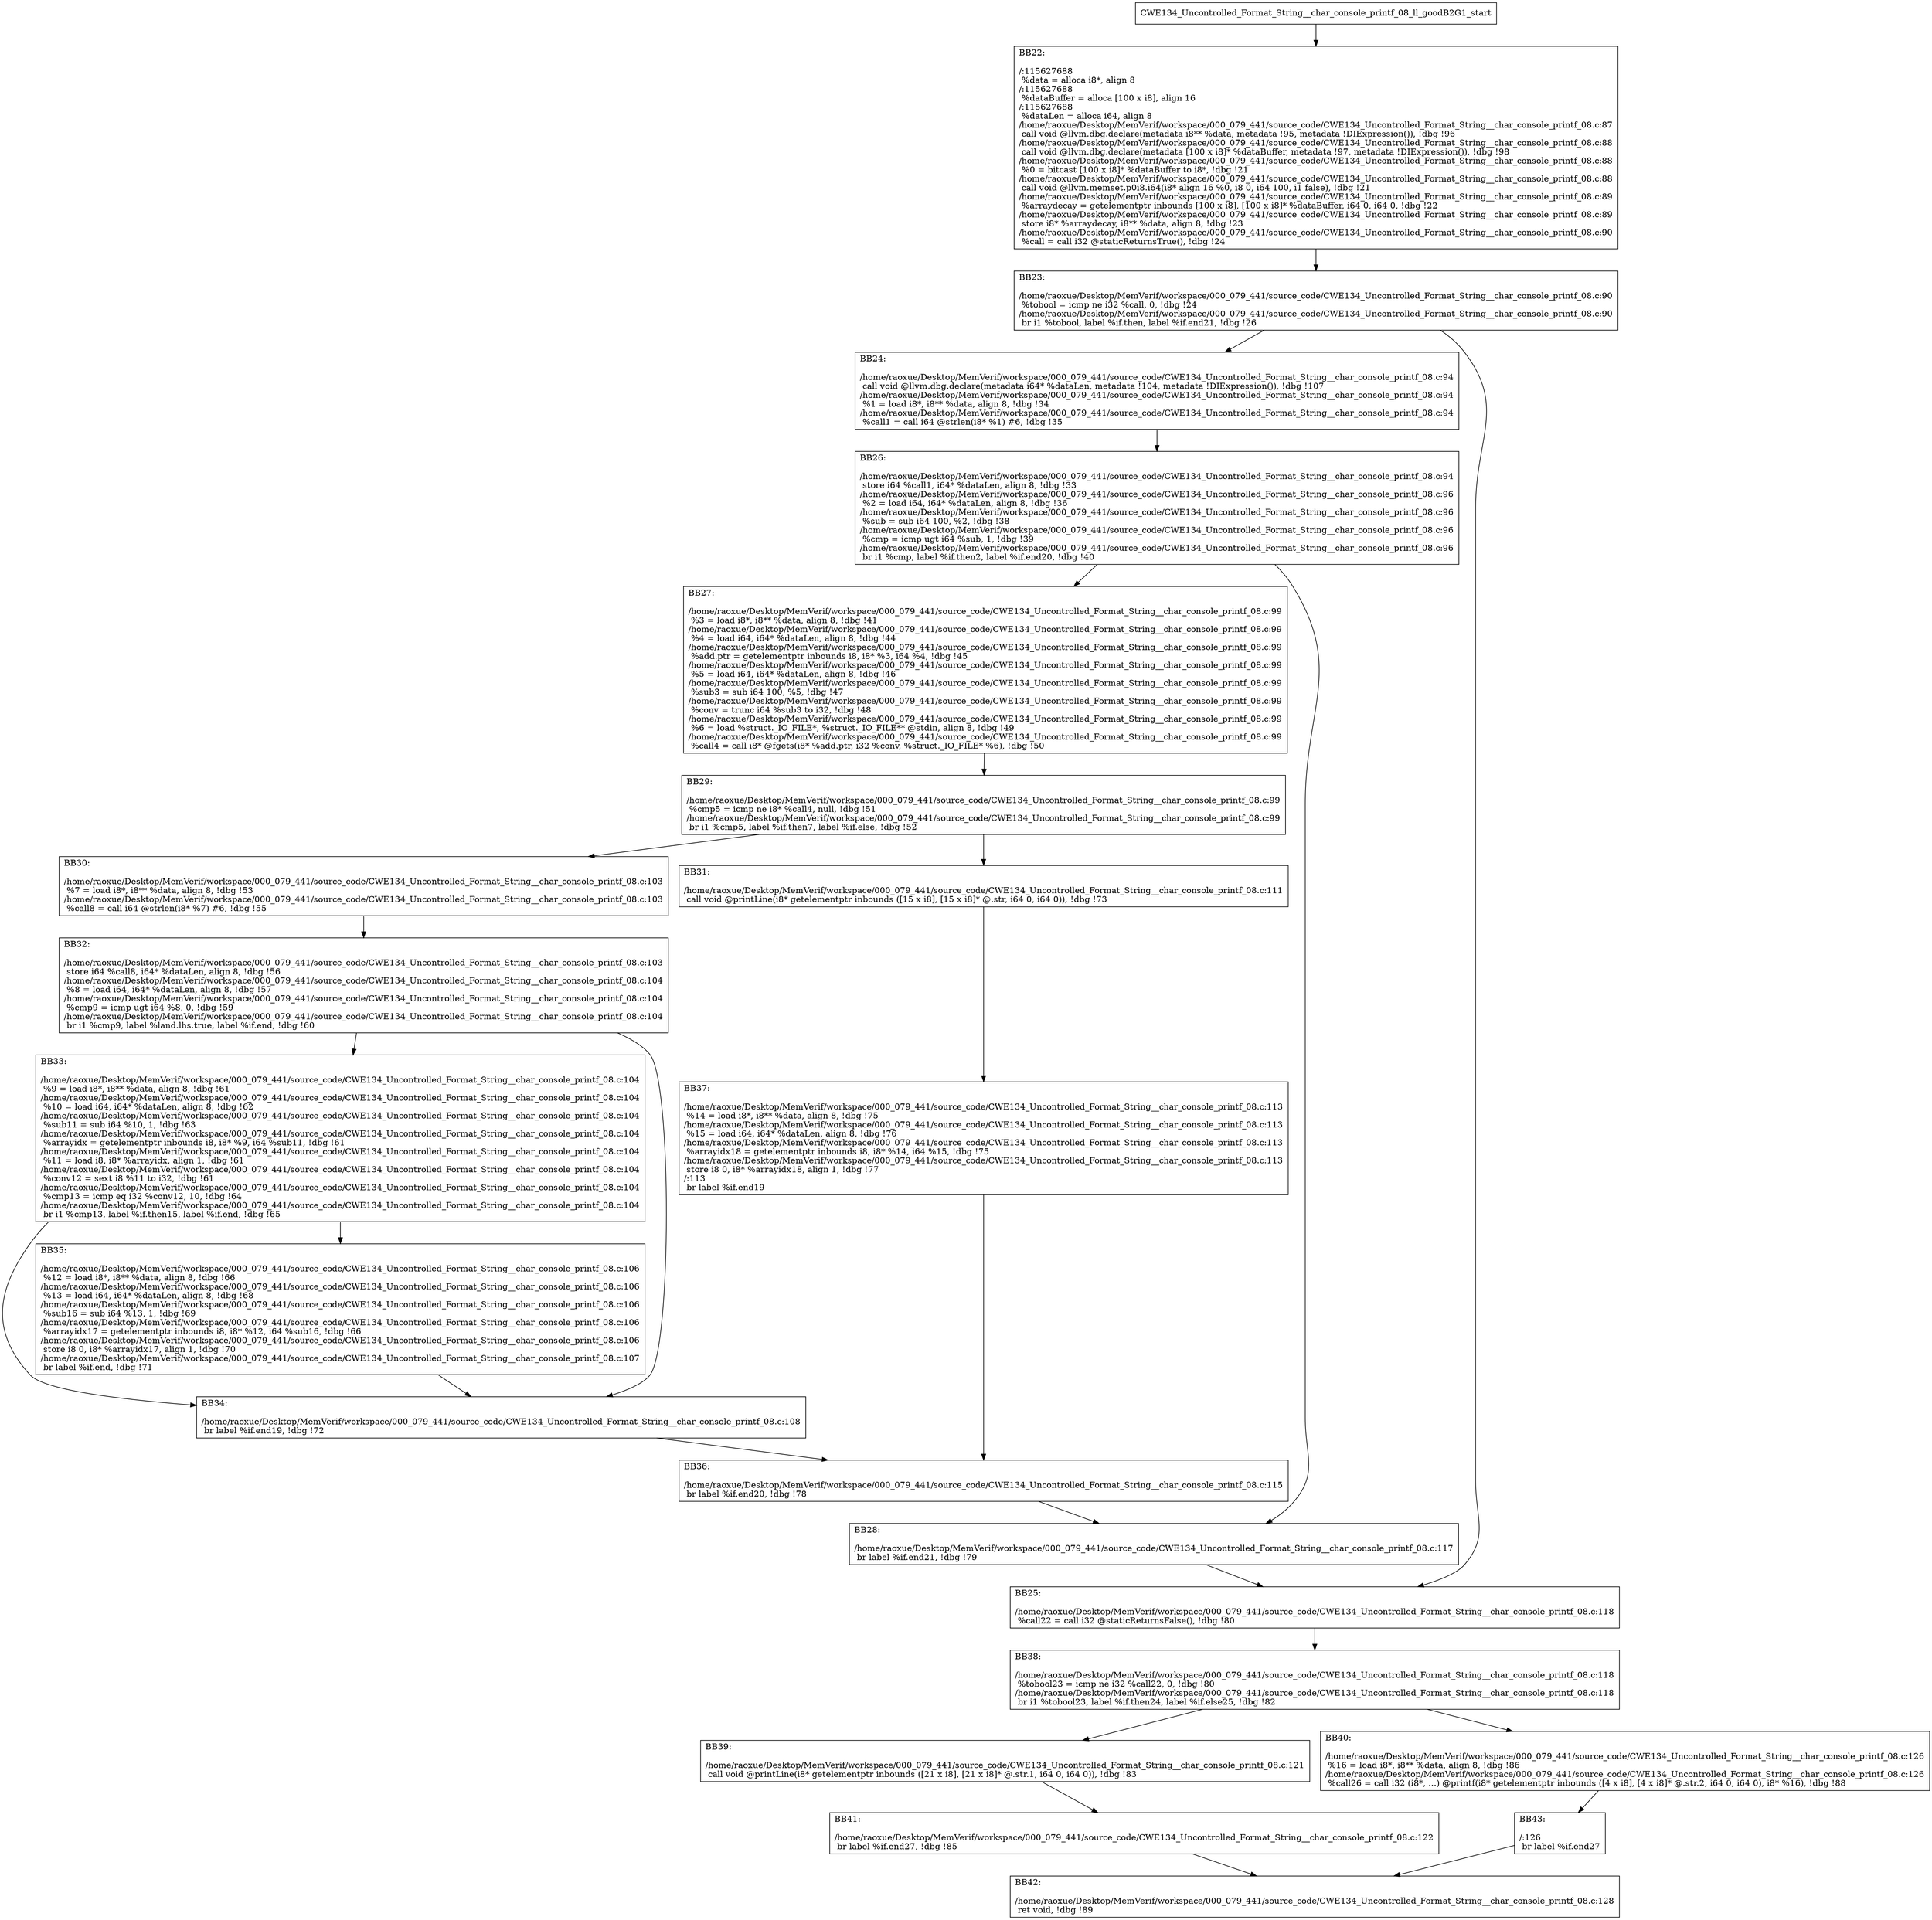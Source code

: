 digraph "CFG for'CWE134_Uncontrolled_Format_String__char_console_printf_08_ll_goodB2G1' function" {
	BBCWE134_Uncontrolled_Format_String__char_console_printf_08_ll_goodB2G1_start[shape=record,label="{CWE134_Uncontrolled_Format_String__char_console_printf_08_ll_goodB2G1_start}"];
	BBCWE134_Uncontrolled_Format_String__char_console_printf_08_ll_goodB2G1_start-> CWE134_Uncontrolled_Format_String__char_console_printf_08_ll_goodB2G1BB22;
	CWE134_Uncontrolled_Format_String__char_console_printf_08_ll_goodB2G1BB22 [shape=record, label="{BB22:\l\l/:115627688\l
  %data = alloca i8*, align 8\l
/:115627688\l
  %dataBuffer = alloca [100 x i8], align 16\l
/:115627688\l
  %dataLen = alloca i64, align 8\l
/home/raoxue/Desktop/MemVerif/workspace/000_079_441/source_code/CWE134_Uncontrolled_Format_String__char_console_printf_08.c:87\l
  call void @llvm.dbg.declare(metadata i8** %data, metadata !95, metadata !DIExpression()), !dbg !96\l
/home/raoxue/Desktop/MemVerif/workspace/000_079_441/source_code/CWE134_Uncontrolled_Format_String__char_console_printf_08.c:88\l
  call void @llvm.dbg.declare(metadata [100 x i8]* %dataBuffer, metadata !97, metadata !DIExpression()), !dbg !98\l
/home/raoxue/Desktop/MemVerif/workspace/000_079_441/source_code/CWE134_Uncontrolled_Format_String__char_console_printf_08.c:88\l
  %0 = bitcast [100 x i8]* %dataBuffer to i8*, !dbg !21\l
/home/raoxue/Desktop/MemVerif/workspace/000_079_441/source_code/CWE134_Uncontrolled_Format_String__char_console_printf_08.c:88\l
  call void @llvm.memset.p0i8.i64(i8* align 16 %0, i8 0, i64 100, i1 false), !dbg !21\l
/home/raoxue/Desktop/MemVerif/workspace/000_079_441/source_code/CWE134_Uncontrolled_Format_String__char_console_printf_08.c:89\l
  %arraydecay = getelementptr inbounds [100 x i8], [100 x i8]* %dataBuffer, i64 0, i64 0, !dbg !22\l
/home/raoxue/Desktop/MemVerif/workspace/000_079_441/source_code/CWE134_Uncontrolled_Format_String__char_console_printf_08.c:89\l
  store i8* %arraydecay, i8** %data, align 8, !dbg !23\l
/home/raoxue/Desktop/MemVerif/workspace/000_079_441/source_code/CWE134_Uncontrolled_Format_String__char_console_printf_08.c:90\l
  %call = call i32 @staticReturnsTrue(), !dbg !24\l
}"];
	CWE134_Uncontrolled_Format_String__char_console_printf_08_ll_goodB2G1BB22-> CWE134_Uncontrolled_Format_String__char_console_printf_08_ll_goodB2G1BB23;
	CWE134_Uncontrolled_Format_String__char_console_printf_08_ll_goodB2G1BB23 [shape=record, label="{BB23:\l\l/home/raoxue/Desktop/MemVerif/workspace/000_079_441/source_code/CWE134_Uncontrolled_Format_String__char_console_printf_08.c:90\l
  %tobool = icmp ne i32 %call, 0, !dbg !24\l
/home/raoxue/Desktop/MemVerif/workspace/000_079_441/source_code/CWE134_Uncontrolled_Format_String__char_console_printf_08.c:90\l
  br i1 %tobool, label %if.then, label %if.end21, !dbg !26\l
}"];
	CWE134_Uncontrolled_Format_String__char_console_printf_08_ll_goodB2G1BB23-> CWE134_Uncontrolled_Format_String__char_console_printf_08_ll_goodB2G1BB24;
	CWE134_Uncontrolled_Format_String__char_console_printf_08_ll_goodB2G1BB23-> CWE134_Uncontrolled_Format_String__char_console_printf_08_ll_goodB2G1BB25;
	CWE134_Uncontrolled_Format_String__char_console_printf_08_ll_goodB2G1BB24 [shape=record, label="{BB24:\l\l/home/raoxue/Desktop/MemVerif/workspace/000_079_441/source_code/CWE134_Uncontrolled_Format_String__char_console_printf_08.c:94\l
  call void @llvm.dbg.declare(metadata i64* %dataLen, metadata !104, metadata !DIExpression()), !dbg !107\l
/home/raoxue/Desktop/MemVerif/workspace/000_079_441/source_code/CWE134_Uncontrolled_Format_String__char_console_printf_08.c:94\l
  %1 = load i8*, i8** %data, align 8, !dbg !34\l
/home/raoxue/Desktop/MemVerif/workspace/000_079_441/source_code/CWE134_Uncontrolled_Format_String__char_console_printf_08.c:94\l
  %call1 = call i64 @strlen(i8* %1) #6, !dbg !35\l
}"];
	CWE134_Uncontrolled_Format_String__char_console_printf_08_ll_goodB2G1BB24-> CWE134_Uncontrolled_Format_String__char_console_printf_08_ll_goodB2G1BB26;
	CWE134_Uncontrolled_Format_String__char_console_printf_08_ll_goodB2G1BB26 [shape=record, label="{BB26:\l\l/home/raoxue/Desktop/MemVerif/workspace/000_079_441/source_code/CWE134_Uncontrolled_Format_String__char_console_printf_08.c:94\l
  store i64 %call1, i64* %dataLen, align 8, !dbg !33\l
/home/raoxue/Desktop/MemVerif/workspace/000_079_441/source_code/CWE134_Uncontrolled_Format_String__char_console_printf_08.c:96\l
  %2 = load i64, i64* %dataLen, align 8, !dbg !36\l
/home/raoxue/Desktop/MemVerif/workspace/000_079_441/source_code/CWE134_Uncontrolled_Format_String__char_console_printf_08.c:96\l
  %sub = sub i64 100, %2, !dbg !38\l
/home/raoxue/Desktop/MemVerif/workspace/000_079_441/source_code/CWE134_Uncontrolled_Format_String__char_console_printf_08.c:96\l
  %cmp = icmp ugt i64 %sub, 1, !dbg !39\l
/home/raoxue/Desktop/MemVerif/workspace/000_079_441/source_code/CWE134_Uncontrolled_Format_String__char_console_printf_08.c:96\l
  br i1 %cmp, label %if.then2, label %if.end20, !dbg !40\l
}"];
	CWE134_Uncontrolled_Format_String__char_console_printf_08_ll_goodB2G1BB26-> CWE134_Uncontrolled_Format_String__char_console_printf_08_ll_goodB2G1BB27;
	CWE134_Uncontrolled_Format_String__char_console_printf_08_ll_goodB2G1BB26-> CWE134_Uncontrolled_Format_String__char_console_printf_08_ll_goodB2G1BB28;
	CWE134_Uncontrolled_Format_String__char_console_printf_08_ll_goodB2G1BB27 [shape=record, label="{BB27:\l\l/home/raoxue/Desktop/MemVerif/workspace/000_079_441/source_code/CWE134_Uncontrolled_Format_String__char_console_printf_08.c:99\l
  %3 = load i8*, i8** %data, align 8, !dbg !41\l
/home/raoxue/Desktop/MemVerif/workspace/000_079_441/source_code/CWE134_Uncontrolled_Format_String__char_console_printf_08.c:99\l
  %4 = load i64, i64* %dataLen, align 8, !dbg !44\l
/home/raoxue/Desktop/MemVerif/workspace/000_079_441/source_code/CWE134_Uncontrolled_Format_String__char_console_printf_08.c:99\l
  %add.ptr = getelementptr inbounds i8, i8* %3, i64 %4, !dbg !45\l
/home/raoxue/Desktop/MemVerif/workspace/000_079_441/source_code/CWE134_Uncontrolled_Format_String__char_console_printf_08.c:99\l
  %5 = load i64, i64* %dataLen, align 8, !dbg !46\l
/home/raoxue/Desktop/MemVerif/workspace/000_079_441/source_code/CWE134_Uncontrolled_Format_String__char_console_printf_08.c:99\l
  %sub3 = sub i64 100, %5, !dbg !47\l
/home/raoxue/Desktop/MemVerif/workspace/000_079_441/source_code/CWE134_Uncontrolled_Format_String__char_console_printf_08.c:99\l
  %conv = trunc i64 %sub3 to i32, !dbg !48\l
/home/raoxue/Desktop/MemVerif/workspace/000_079_441/source_code/CWE134_Uncontrolled_Format_String__char_console_printf_08.c:99\l
  %6 = load %struct._IO_FILE*, %struct._IO_FILE** @stdin, align 8, !dbg !49\l
/home/raoxue/Desktop/MemVerif/workspace/000_079_441/source_code/CWE134_Uncontrolled_Format_String__char_console_printf_08.c:99\l
  %call4 = call i8* @fgets(i8* %add.ptr, i32 %conv, %struct._IO_FILE* %6), !dbg !50\l
}"];
	CWE134_Uncontrolled_Format_String__char_console_printf_08_ll_goodB2G1BB27-> CWE134_Uncontrolled_Format_String__char_console_printf_08_ll_goodB2G1BB29;
	CWE134_Uncontrolled_Format_String__char_console_printf_08_ll_goodB2G1BB29 [shape=record, label="{BB29:\l\l/home/raoxue/Desktop/MemVerif/workspace/000_079_441/source_code/CWE134_Uncontrolled_Format_String__char_console_printf_08.c:99\l
  %cmp5 = icmp ne i8* %call4, null, !dbg !51\l
/home/raoxue/Desktop/MemVerif/workspace/000_079_441/source_code/CWE134_Uncontrolled_Format_String__char_console_printf_08.c:99\l
  br i1 %cmp5, label %if.then7, label %if.else, !dbg !52\l
}"];
	CWE134_Uncontrolled_Format_String__char_console_printf_08_ll_goodB2G1BB29-> CWE134_Uncontrolled_Format_String__char_console_printf_08_ll_goodB2G1BB30;
	CWE134_Uncontrolled_Format_String__char_console_printf_08_ll_goodB2G1BB29-> CWE134_Uncontrolled_Format_String__char_console_printf_08_ll_goodB2G1BB31;
	CWE134_Uncontrolled_Format_String__char_console_printf_08_ll_goodB2G1BB30 [shape=record, label="{BB30:\l\l/home/raoxue/Desktop/MemVerif/workspace/000_079_441/source_code/CWE134_Uncontrolled_Format_String__char_console_printf_08.c:103\l
  %7 = load i8*, i8** %data, align 8, !dbg !53\l
/home/raoxue/Desktop/MemVerif/workspace/000_079_441/source_code/CWE134_Uncontrolled_Format_String__char_console_printf_08.c:103\l
  %call8 = call i64 @strlen(i8* %7) #6, !dbg !55\l
}"];
	CWE134_Uncontrolled_Format_String__char_console_printf_08_ll_goodB2G1BB30-> CWE134_Uncontrolled_Format_String__char_console_printf_08_ll_goodB2G1BB32;
	CWE134_Uncontrolled_Format_String__char_console_printf_08_ll_goodB2G1BB32 [shape=record, label="{BB32:\l\l/home/raoxue/Desktop/MemVerif/workspace/000_079_441/source_code/CWE134_Uncontrolled_Format_String__char_console_printf_08.c:103\l
  store i64 %call8, i64* %dataLen, align 8, !dbg !56\l
/home/raoxue/Desktop/MemVerif/workspace/000_079_441/source_code/CWE134_Uncontrolled_Format_String__char_console_printf_08.c:104\l
  %8 = load i64, i64* %dataLen, align 8, !dbg !57\l
/home/raoxue/Desktop/MemVerif/workspace/000_079_441/source_code/CWE134_Uncontrolled_Format_String__char_console_printf_08.c:104\l
  %cmp9 = icmp ugt i64 %8, 0, !dbg !59\l
/home/raoxue/Desktop/MemVerif/workspace/000_079_441/source_code/CWE134_Uncontrolled_Format_String__char_console_printf_08.c:104\l
  br i1 %cmp9, label %land.lhs.true, label %if.end, !dbg !60\l
}"];
	CWE134_Uncontrolled_Format_String__char_console_printf_08_ll_goodB2G1BB32-> CWE134_Uncontrolled_Format_String__char_console_printf_08_ll_goodB2G1BB33;
	CWE134_Uncontrolled_Format_String__char_console_printf_08_ll_goodB2G1BB32-> CWE134_Uncontrolled_Format_String__char_console_printf_08_ll_goodB2G1BB34;
	CWE134_Uncontrolled_Format_String__char_console_printf_08_ll_goodB2G1BB33 [shape=record, label="{BB33:\l\l/home/raoxue/Desktop/MemVerif/workspace/000_079_441/source_code/CWE134_Uncontrolled_Format_String__char_console_printf_08.c:104\l
  %9 = load i8*, i8** %data, align 8, !dbg !61\l
/home/raoxue/Desktop/MemVerif/workspace/000_079_441/source_code/CWE134_Uncontrolled_Format_String__char_console_printf_08.c:104\l
  %10 = load i64, i64* %dataLen, align 8, !dbg !62\l
/home/raoxue/Desktop/MemVerif/workspace/000_079_441/source_code/CWE134_Uncontrolled_Format_String__char_console_printf_08.c:104\l
  %sub11 = sub i64 %10, 1, !dbg !63\l
/home/raoxue/Desktop/MemVerif/workspace/000_079_441/source_code/CWE134_Uncontrolled_Format_String__char_console_printf_08.c:104\l
  %arrayidx = getelementptr inbounds i8, i8* %9, i64 %sub11, !dbg !61\l
/home/raoxue/Desktop/MemVerif/workspace/000_079_441/source_code/CWE134_Uncontrolled_Format_String__char_console_printf_08.c:104\l
  %11 = load i8, i8* %arrayidx, align 1, !dbg !61\l
/home/raoxue/Desktop/MemVerif/workspace/000_079_441/source_code/CWE134_Uncontrolled_Format_String__char_console_printf_08.c:104\l
  %conv12 = sext i8 %11 to i32, !dbg !61\l
/home/raoxue/Desktop/MemVerif/workspace/000_079_441/source_code/CWE134_Uncontrolled_Format_String__char_console_printf_08.c:104\l
  %cmp13 = icmp eq i32 %conv12, 10, !dbg !64\l
/home/raoxue/Desktop/MemVerif/workspace/000_079_441/source_code/CWE134_Uncontrolled_Format_String__char_console_printf_08.c:104\l
  br i1 %cmp13, label %if.then15, label %if.end, !dbg !65\l
}"];
	CWE134_Uncontrolled_Format_String__char_console_printf_08_ll_goodB2G1BB33-> CWE134_Uncontrolled_Format_String__char_console_printf_08_ll_goodB2G1BB35;
	CWE134_Uncontrolled_Format_String__char_console_printf_08_ll_goodB2G1BB33-> CWE134_Uncontrolled_Format_String__char_console_printf_08_ll_goodB2G1BB34;
	CWE134_Uncontrolled_Format_String__char_console_printf_08_ll_goodB2G1BB35 [shape=record, label="{BB35:\l\l/home/raoxue/Desktop/MemVerif/workspace/000_079_441/source_code/CWE134_Uncontrolled_Format_String__char_console_printf_08.c:106\l
  %12 = load i8*, i8** %data, align 8, !dbg !66\l
/home/raoxue/Desktop/MemVerif/workspace/000_079_441/source_code/CWE134_Uncontrolled_Format_String__char_console_printf_08.c:106\l
  %13 = load i64, i64* %dataLen, align 8, !dbg !68\l
/home/raoxue/Desktop/MemVerif/workspace/000_079_441/source_code/CWE134_Uncontrolled_Format_String__char_console_printf_08.c:106\l
  %sub16 = sub i64 %13, 1, !dbg !69\l
/home/raoxue/Desktop/MemVerif/workspace/000_079_441/source_code/CWE134_Uncontrolled_Format_String__char_console_printf_08.c:106\l
  %arrayidx17 = getelementptr inbounds i8, i8* %12, i64 %sub16, !dbg !66\l
/home/raoxue/Desktop/MemVerif/workspace/000_079_441/source_code/CWE134_Uncontrolled_Format_String__char_console_printf_08.c:106\l
  store i8 0, i8* %arrayidx17, align 1, !dbg !70\l
/home/raoxue/Desktop/MemVerif/workspace/000_079_441/source_code/CWE134_Uncontrolled_Format_String__char_console_printf_08.c:107\l
  br label %if.end, !dbg !71\l
}"];
	CWE134_Uncontrolled_Format_String__char_console_printf_08_ll_goodB2G1BB35-> CWE134_Uncontrolled_Format_String__char_console_printf_08_ll_goodB2G1BB34;
	CWE134_Uncontrolled_Format_String__char_console_printf_08_ll_goodB2G1BB34 [shape=record, label="{BB34:\l\l/home/raoxue/Desktop/MemVerif/workspace/000_079_441/source_code/CWE134_Uncontrolled_Format_String__char_console_printf_08.c:108\l
  br label %if.end19, !dbg !72\l
}"];
	CWE134_Uncontrolled_Format_String__char_console_printf_08_ll_goodB2G1BB34-> CWE134_Uncontrolled_Format_String__char_console_printf_08_ll_goodB2G1BB36;
	CWE134_Uncontrolled_Format_String__char_console_printf_08_ll_goodB2G1BB31 [shape=record, label="{BB31:\l\l/home/raoxue/Desktop/MemVerif/workspace/000_079_441/source_code/CWE134_Uncontrolled_Format_String__char_console_printf_08.c:111\l
  call void @printLine(i8* getelementptr inbounds ([15 x i8], [15 x i8]* @.str, i64 0, i64 0)), !dbg !73\l
}"];
	CWE134_Uncontrolled_Format_String__char_console_printf_08_ll_goodB2G1BB31-> CWE134_Uncontrolled_Format_String__char_console_printf_08_ll_goodB2G1BB37;
	CWE134_Uncontrolled_Format_String__char_console_printf_08_ll_goodB2G1BB37 [shape=record, label="{BB37:\l\l/home/raoxue/Desktop/MemVerif/workspace/000_079_441/source_code/CWE134_Uncontrolled_Format_String__char_console_printf_08.c:113\l
  %14 = load i8*, i8** %data, align 8, !dbg !75\l
/home/raoxue/Desktop/MemVerif/workspace/000_079_441/source_code/CWE134_Uncontrolled_Format_String__char_console_printf_08.c:113\l
  %15 = load i64, i64* %dataLen, align 8, !dbg !76\l
/home/raoxue/Desktop/MemVerif/workspace/000_079_441/source_code/CWE134_Uncontrolled_Format_String__char_console_printf_08.c:113\l
  %arrayidx18 = getelementptr inbounds i8, i8* %14, i64 %15, !dbg !75\l
/home/raoxue/Desktop/MemVerif/workspace/000_079_441/source_code/CWE134_Uncontrolled_Format_String__char_console_printf_08.c:113\l
  store i8 0, i8* %arrayidx18, align 1, !dbg !77\l
/:113\l
  br label %if.end19\l
}"];
	CWE134_Uncontrolled_Format_String__char_console_printf_08_ll_goodB2G1BB37-> CWE134_Uncontrolled_Format_String__char_console_printf_08_ll_goodB2G1BB36;
	CWE134_Uncontrolled_Format_String__char_console_printf_08_ll_goodB2G1BB36 [shape=record, label="{BB36:\l\l/home/raoxue/Desktop/MemVerif/workspace/000_079_441/source_code/CWE134_Uncontrolled_Format_String__char_console_printf_08.c:115\l
  br label %if.end20, !dbg !78\l
}"];
	CWE134_Uncontrolled_Format_String__char_console_printf_08_ll_goodB2G1BB36-> CWE134_Uncontrolled_Format_String__char_console_printf_08_ll_goodB2G1BB28;
	CWE134_Uncontrolled_Format_String__char_console_printf_08_ll_goodB2G1BB28 [shape=record, label="{BB28:\l\l/home/raoxue/Desktop/MemVerif/workspace/000_079_441/source_code/CWE134_Uncontrolled_Format_String__char_console_printf_08.c:117\l
  br label %if.end21, !dbg !79\l
}"];
	CWE134_Uncontrolled_Format_String__char_console_printf_08_ll_goodB2G1BB28-> CWE134_Uncontrolled_Format_String__char_console_printf_08_ll_goodB2G1BB25;
	CWE134_Uncontrolled_Format_String__char_console_printf_08_ll_goodB2G1BB25 [shape=record, label="{BB25:\l\l/home/raoxue/Desktop/MemVerif/workspace/000_079_441/source_code/CWE134_Uncontrolled_Format_String__char_console_printf_08.c:118\l
  %call22 = call i32 @staticReturnsFalse(), !dbg !80\l
}"];
	CWE134_Uncontrolled_Format_String__char_console_printf_08_ll_goodB2G1BB25-> CWE134_Uncontrolled_Format_String__char_console_printf_08_ll_goodB2G1BB38;
	CWE134_Uncontrolled_Format_String__char_console_printf_08_ll_goodB2G1BB38 [shape=record, label="{BB38:\l\l/home/raoxue/Desktop/MemVerif/workspace/000_079_441/source_code/CWE134_Uncontrolled_Format_String__char_console_printf_08.c:118\l
  %tobool23 = icmp ne i32 %call22, 0, !dbg !80\l
/home/raoxue/Desktop/MemVerif/workspace/000_079_441/source_code/CWE134_Uncontrolled_Format_String__char_console_printf_08.c:118\l
  br i1 %tobool23, label %if.then24, label %if.else25, !dbg !82\l
}"];
	CWE134_Uncontrolled_Format_String__char_console_printf_08_ll_goodB2G1BB38-> CWE134_Uncontrolled_Format_String__char_console_printf_08_ll_goodB2G1BB39;
	CWE134_Uncontrolled_Format_String__char_console_printf_08_ll_goodB2G1BB38-> CWE134_Uncontrolled_Format_String__char_console_printf_08_ll_goodB2G1BB40;
	CWE134_Uncontrolled_Format_String__char_console_printf_08_ll_goodB2G1BB39 [shape=record, label="{BB39:\l\l/home/raoxue/Desktop/MemVerif/workspace/000_079_441/source_code/CWE134_Uncontrolled_Format_String__char_console_printf_08.c:121\l
  call void @printLine(i8* getelementptr inbounds ([21 x i8], [21 x i8]* @.str.1, i64 0, i64 0)), !dbg !83\l
}"];
	CWE134_Uncontrolled_Format_String__char_console_printf_08_ll_goodB2G1BB39-> CWE134_Uncontrolled_Format_String__char_console_printf_08_ll_goodB2G1BB41;
	CWE134_Uncontrolled_Format_String__char_console_printf_08_ll_goodB2G1BB41 [shape=record, label="{BB41:\l\l/home/raoxue/Desktop/MemVerif/workspace/000_079_441/source_code/CWE134_Uncontrolled_Format_String__char_console_printf_08.c:122\l
  br label %if.end27, !dbg !85\l
}"];
	CWE134_Uncontrolled_Format_String__char_console_printf_08_ll_goodB2G1BB41-> CWE134_Uncontrolled_Format_String__char_console_printf_08_ll_goodB2G1BB42;
	CWE134_Uncontrolled_Format_String__char_console_printf_08_ll_goodB2G1BB40 [shape=record, label="{BB40:\l\l/home/raoxue/Desktop/MemVerif/workspace/000_079_441/source_code/CWE134_Uncontrolled_Format_String__char_console_printf_08.c:126\l
  %16 = load i8*, i8** %data, align 8, !dbg !86\l
/home/raoxue/Desktop/MemVerif/workspace/000_079_441/source_code/CWE134_Uncontrolled_Format_String__char_console_printf_08.c:126\l
  %call26 = call i32 (i8*, ...) @printf(i8* getelementptr inbounds ([4 x i8], [4 x i8]* @.str.2, i64 0, i64 0), i8* %16), !dbg !88\l
}"];
	CWE134_Uncontrolled_Format_String__char_console_printf_08_ll_goodB2G1BB40-> CWE134_Uncontrolled_Format_String__char_console_printf_08_ll_goodB2G1BB43;
	CWE134_Uncontrolled_Format_String__char_console_printf_08_ll_goodB2G1BB43 [shape=record, label="{BB43:\l\l/:126\l
  br label %if.end27\l
}"];
	CWE134_Uncontrolled_Format_String__char_console_printf_08_ll_goodB2G1BB43-> CWE134_Uncontrolled_Format_String__char_console_printf_08_ll_goodB2G1BB42;
	CWE134_Uncontrolled_Format_String__char_console_printf_08_ll_goodB2G1BB42 [shape=record, label="{BB42:\l\l/home/raoxue/Desktop/MemVerif/workspace/000_079_441/source_code/CWE134_Uncontrolled_Format_String__char_console_printf_08.c:128\l
  ret void, !dbg !89\l
}"];
}
